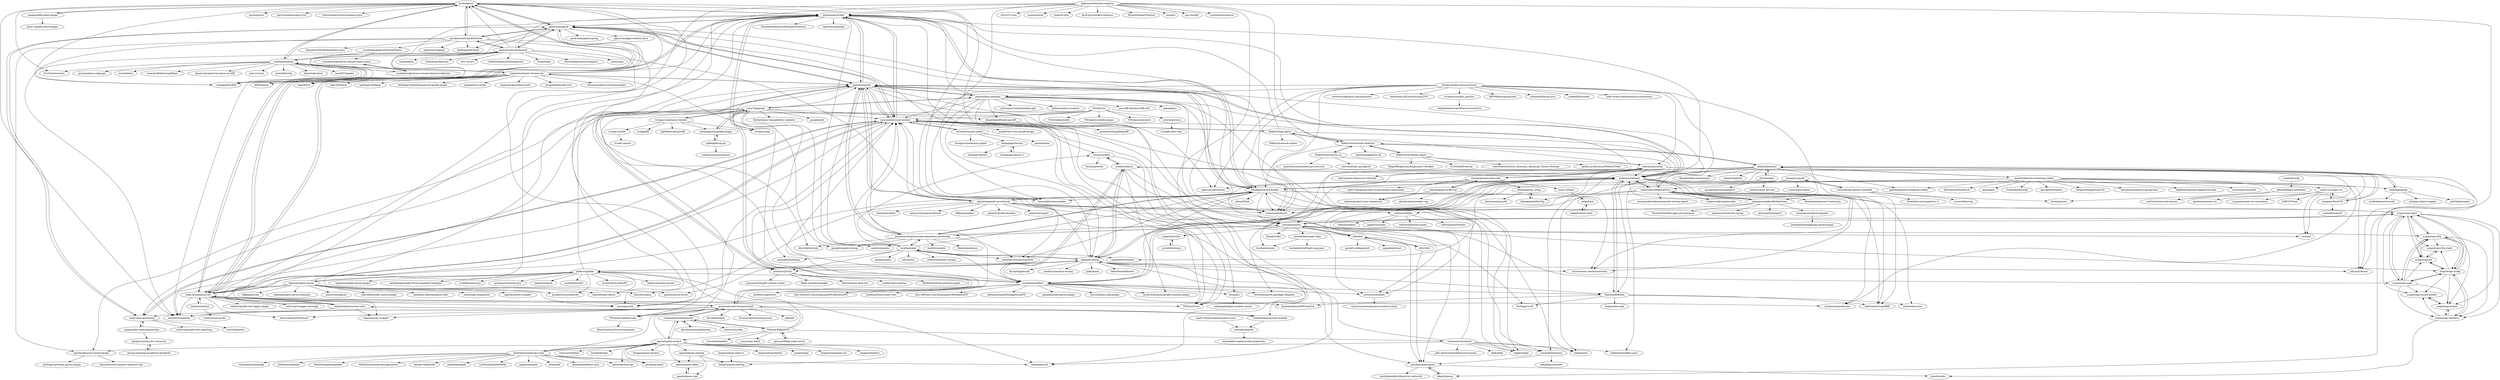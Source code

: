 digraph G {
"hcoles/pitest" -> "szpak/gradle-pitest-plugin"
"hcoles/pitest" -> "TNG/ArchUnit" ["e"=1]
"hcoles/pitest" -> "EvoSuite/evosuite" ["e"=1]
"hcoles/pitest" -> "jqno/equalsverifier"
"hcoles/pitest" -> "assertj/assertj" ["e"=1]
"hcoles/pitest" -> "jqwik-team/jqwik"
"hcoles/pitest" -> "awaitility/awaitility" ["e"=1]
"hcoles/pitest" -> "rohanpadhye/JQF" ["e"=1]
"hcoles/pitest" -> "jacoco/jacoco" ["e"=1]
"hcoles/pitest" -> "immutables/immutables" ["e"=1]
"hcoles/pitest" -> "quicktheories/QuickTheories"
"hcoles/pitest" -> "pact-foundation/pact-jvm" ["e"=1]
"hcoles/pitest" -> "randoop/randoop"
"hcoles/pitest" -> "lukas-krecan/JsonUnit"
"hcoles/pitest" -> "testcontainers/testcontainers-java" ["e"=1]
"monitorjbl/excel-streaming-reader" -> "pjfanning/excel-streaming-reader"
"monitorjbl/excel-streaming-reader" -> "dhatim/fastexcel"
"monitorjbl/excel-streaming-reader" -> "ozlerhakan/poiji"
"monitorjbl/excel-streaming-reader" -> "apache/poi" ["e"=1]
"monitorjbl/excel-streaming-reader" -> "Crab2died/Excel4J" ["e"=1]
"monitorjbl/excel-streaming-reader" -> "super-csv/super-csv"
"monitorjbl/excel-streaming-reader" -> "davidpelfree/sjxlsx"
"monitorjbl/excel-streaming-reader" -> "SargerasWang/ExcelUtil" ["e"=1]
"monitorjbl/excel-streaming-reader" -> "uniVocity/univocity-parsers" ["e"=1]
"monitorjbl/excel-streaming-reader" -> "ulisesbocchio/jasypt-spring-boot" ["e"=1]
"monitorjbl/excel-streaming-reader" -> "amaembo/streamex" ["e"=1]
"monitorjbl/excel-streaming-reader" -> "logfellow/logstash-logback-encoder" ["e"=1]
"monitorjbl/excel-streaming-reader" -> "controlsfx/controlsfx" ["e"=1]
"monitorjbl/excel-streaming-reader" -> "vladmihalcea/flexy-pool" ["e"=1]
"monitorjbl/excel-streaming-reader" -> "JSQLParser/JSqlParser" ["e"=1]
"AdoptOpenJDK/jdk-api-diff" -> "gunnarmorling/jdkapidiff"
"apiguardian-team/apiguardian" -> "ota4j-team/opentest4j"
"apiguardian-team/apiguardian" -> "spring-io/spring-doc-resources"
"Hakky54/mutual-tls-ssl" -> "Hakky54/sslcontext-kickstart"
"Hakky54/mutual-tls-ssl" -> "joutwate/mtls-springboot"
"Hakky54/mutual-tls-ssl" -> "ebarlas/microhttp"
"Hakky54/mutual-tls-ssl" -> "guardrailsio/awesome-java-security"
"avaje/avaje-inject" -> "avaje/avaje-http"
"avaje/avaje-inject" -> "avaje/avaje-jsonb"
"avaje/avaje-inject" -> "avaje/avaje-config"
"avaje/avaje-inject" -> "avaje/avaje-validator"
"avaje/avaje-inject" -> "avaje/avaje-prisms"
"avaje/avaje-inject" -> "avaje/avaje-jex"
"avaje/avaje-inject" -> "jstachio/jstachio"
"avaje/avaje-inject" -> "avaje/avaje-http-client"
"avaje/avaje-inject" -> "avaje/avaje-record-builder"
"jspecify/jspecify" -> "Randgalt/record-builder"
"jspecify/jspecify" -> "typetools/checker-framework"
"jspecify/jspecify" -> "moditect/jfrunit"
"jspecify/jspecify" -> "junit-pioneer/junit-pioneer"
"jspecify/jspecify" -> "jstachio/jstachio"
"jspecify/jspecify" -> "jreleaser/jreleaser"
"jspecify/jspecify" -> "jqno/equalsverifier"
"jspecify/jspecify" -> "openrewrite/rewrite" ["e"=1]
"jspecify/jspecify" -> "instancio/instancio" ["e"=1]
"jspecify/jspecify" -> "palantir/palantir-java-format"
"jspecify/jspecify" -> "moditect/moditect"
"jspecify/jspecify" -> "manifold-systems/manifold" ["e"=1]
"jspecify/jspecify" -> "jqwik-team/jqwik"
"jspecify/jspecify" -> "gunnarmorling/awesome-annotation-processing"
"jspecify/jspecify" -> "marchof/java-almanac"
"marchof/java-almanac" -> "AdoptOpenJDK/jdk-api-diff"
"marchof/java-almanac" -> "jspecify/jspecify"
"marchof/java-almanac" -> "policeman-tools/forbidden-apis" ["e"=1]
"marchof/java-almanac" -> "jbangdev/jbang"
"marchof/java-almanac" -> "siom79/japicmp"
"marchof/java-almanac" -> "jqno/equalsverifier"
"marchof/java-almanac" -> "junit-pioneer/junit-pioneer"
"marchof/java-almanac" -> "togglz/togglz" ["e"=1]
"marchof/java-almanac" -> "TNG/ArchUnit" ["e"=1]
"marchof/java-almanac" -> "jzillmann/jmh-visualizer" ["e"=1]
"marchof/java-almanac" -> "java-diff-utils/java-diff-utils" ["e"=1]
"marchof/java-almanac" -> "jreleaser/jreleaser"
"marchof/java-almanac" -> "openjdk/jmc" ["e"=1]
"marchof/java-almanac" -> "sormuras/modules"
"marchof/java-almanac" -> "immutables/immutables" ["e"=1]
"pholser/junit-quickcheck" -> "quicktheories/QuickTheories"
"pholser/junit-quickcheck" -> "rohanpadhye/JQF" ["e"=1]
"pholser/junit-quickcheck" -> "jqwik-team/jqwik"
"pholser/junit-quickcheck" -> "hcoles/pitest"
"pholser/junit-quickcheck" -> "randoop/randoop"
"pholser/junit-quickcheck" -> "immutables/immutables" ["e"=1]
"pholser/junit-quickcheck" -> "jqno/equalsverifier"
"pholser/junit-quickcheck" -> "aol/cyclops" ["e"=1]
"pholser/junit-quickcheck" -> "typelead/eta" ["e"=1]
"pholser/junit-quickcheck" -> "hrldcpr/pcollections" ["e"=1]
"pholser/junit-quickcheck" -> "vavr-io/vavr" ["e"=1]
"pholser/junit-quickcheck" -> "CodeIntelligenceTesting/jazzer" ["e"=1]
"pholser/junit-quickcheck" -> "Frege/frege" ["e"=1]
"pholser/junit-quickcheck" -> "functionaljava/functionaljava" ["e"=1]
"pholser/junit-quickcheck" -> "awaitility/awaitility" ["e"=1]
"artsok/rerunner-jupiter" -> "qameta/atlas" ["e"=1]
"artsok/rerunner-jupiter" -> "junit-pioneer/junit-pioneer"
"artsok/rerunner-jupiter" -> "bonigarcia/selenium-jupiter" ["e"=1]
"artsok/rerunner-jupiter" -> "sbtqa/page-factory"
"gunnarmorling/awesome-annotation-processing" -> "jstachio/jstachio"
"gunnarmorling/awesome-annotation-processing" -> "google/compile-testing" ["e"=1]
"gunnarmorling/awesome-annotation-processing" -> "Randgalt/record-builder"
"gunnarmorling/awesome-annotation-processing" -> "bsideup/jabel"
"gunnarmorling/awesome-annotation-processing" -> "smallrye/jandex" ["e"=1]
"gunnarmorling/awesome-annotation-processing" -> "avaje/avaje-inject"
"gunnarmorling/awesome-annotation-processing" -> "moditect/deptective"
"gunnarmorling/awesome-annotation-processing" -> "jspecify/jspecify"
"gunnarmorling/awesome-annotation-processing" -> "Pante/elementary"
"gunnarmorling/awesome-annotation-processing" -> "derive4j/derive4j" ["e"=1]
"gunnarmorling/awesome-annotation-processing" -> "junit-pioneer/junit-pioneer"
"gunnarmorling/awesome-annotation-processing" -> "toolisticon/aptk"
"siom79/japicmp" -> "melix/japicmp-gradle-plugin"
"siom79/japicmp" -> "lvc/japi-compliance-checker"
"siom79/japicmp" -> "AdoptOpenJDK/jdk-api-diff"
"siom79/japicmp" -> "revapi/revapi" ["e"=1]
"siom79/japicmp" -> "Kotlin/binary-compatibility-validator" ["e"=1]
"siom79/japicmp" -> "gaul/modernizer-maven-plugin"
"siom79/japicmp" -> "amaembo/huntbugs" ["e"=1]
"siom79/japicmp" -> "marchof/java-almanac"
"siom79/japicmp" -> "jspecify/jspecify"
"siom79/japicmp" -> "smallrye/jandex" ["e"=1]
"siom79/japicmp" -> "junit-pioneer/junit-pioneer"
"siom79/japicmp" -> "moditect/moditect"
"siom79/japicmp" -> "ota4j-team/opentest4j"
"siom79/japicmp" -> "google/jimfs" ["e"=1]
"TNG/JGiven" -> "TNG/config-builder"
"TNG/JGiven" -> "TNG/ArchUnit" ["e"=1]
"TNG/JGiven" -> "TNG/junit-dataprovider"
"TNG/JGiven" -> "junit-pioneer/junit-pioneer"
"TNG/JGiven" -> "TNG/jgiven-intellij-plugin"
"TNG/JGiven" -> "TNG/keycloak-mock"
"TNG/JGiven" -> "lukas-krecan/JsonUnit"
"TNG/JGiven" -> "jsGiven/jsGiven"
"giltene/HeapUseWatcher" -> "forax/jexpress"
"zakgof/actr" -> "zakgof/velvet-video"
"lucav76/Fibry" -> "zakgof/actr"
"sqldelight/sql-psi" -> "melix/japicmp-gradle-plugin"
"sqldelight/sql-psi" -> "mattprecious/protogram" ["e"=1]
"sormuras/modules" -> "sormuras/awesome-java-module-system"
"avaje/avaje-http" -> "avaje/avaje-jsonb"
"avaje/avaje-http" -> "avaje/avaje-jex"
"avaje/avaje-http" -> "avaje/avaje-config"
"avaje/avaje-http" -> "avaje/avaje-prisms"
"avaje/avaje-http" -> "avaje/avaje-inject"
"avaje/avaje-http" -> "avaje/avaje-validator"
"avaje/avaje-http" -> "avaje/avaje-http-client"
"mp911de/microbenchmark-runner" -> "netmikey/logunit"
"spring-io/spring-doc-resources" -> "spring-io/spring-asciidoctor-backends"
"netmikey/logunit" -> "bmuskalla/scoped-system-properties"
"zakgof/velvet-video" -> "zakgof/actr"
"avaje/avaje-config" -> "avaje/avaje-jex"
"avaje/avaje-config" -> "avaje/avaje-prisms"
"avaje/avaje-config" -> "avaje/avaje-http"
"avaje/avaje-config" -> "avaje/avaje-jsonb"
"avaje/avaje-config" -> "avaje/avaje-validator"
"avaje/avaje-config" -> "avaje/avaje-http-client"
"avaje/avaje-config" -> "avaje/avaje-record-builder"
"avaje/avaje-config" -> "avaje/avaje-inject"
"stefanbirkner/system-rules" -> "stefanbirkner/system-lambda"
"stefanbirkner/system-rules" -> "jqno/equalsverifier"
"stefanbirkner/system-rules" -> "lukas-krecan/JsonUnit"
"stefanbirkner/system-rules" -> "junit-pioneer/junit-pioneer"
"stefanbirkner/system-rules" -> "awaitility/awaitility" ["e"=1]
"stefanbirkner/system-rules" -> "takari/maven-wrapper" ["e"=1]
"Hakky54/log-captor" -> "Hakky54/sslcontext-kickstart"
"Hakky54/log-captor" -> "Hakky54/console-captor"
"Hakky54/log-captor" -> "junit-pioneer/junit-pioneer"
"Hakky54/log-captor" -> "instancio/instancio" ["e"=1]
"Hakky54/log-captor" -> "jqno/equalsverifier"
"Hakky54/log-captor" -> "jreleaser/jreleaser"
"bsideup/jabel" -> "gunnarmorling/awesome-annotation-processing"
"bsideup/jabel" -> "moditect/moditect"
"bsideup/jabel" -> "manifold-systems/manifold" ["e"=1]
"bsideup/jabel" -> "amaembo/streamex" ["e"=1]
"bsideup/jabel" -> "jbangdev/jbang"
"bsideup/jabel" -> "apangin/nalim" ["e"=1]
"bsideup/jabel" -> "moditect/jfrunit"
"bsideup/jabel" -> "jOOQ/jOOL" ["e"=1]
"bsideup/jabel" -> "antkorwin/better-strings"
"bsideup/jabel" -> "jqno/equalsverifier"
"bsideup/jabel" -> "junit-pioneer/junit-pioneer"
"bsideup/jabel" -> "sormuras/bach"
"bsideup/jabel" -> "jspecify/jspecify"
"bsideup/jabel" -> "Randgalt/record-builder"
"bsideup/jabel" -> "amaembo/huntbugs" ["e"=1]
"Randgalt/record-builder" -> "jspecify/jspecify"
"Randgalt/record-builder" -> "skinny85/jilt" ["e"=1]
"Randgalt/record-builder" -> "instancio/instancio" ["e"=1]
"Randgalt/record-builder" -> "avaje/avaje-inject"
"Randgalt/record-builder" -> "making/yavi" ["e"=1]
"Randgalt/record-builder" -> "jstachio/jstachio"
"Randgalt/record-builder" -> "jqno/equalsverifier"
"Randgalt/record-builder" -> "jreleaser/jreleaser"
"Randgalt/record-builder" -> "gunnarmorling/awesome-annotation-processing"
"Randgalt/record-builder" -> "manifold-systems/manifold" ["e"=1]
"Randgalt/record-builder" -> "moditect/moditect"
"Randgalt/record-builder" -> "immutables/immutables" ["e"=1]
"Randgalt/record-builder" -> "palantir/palantir-java-format"
"Randgalt/record-builder" -> "mizosoft/methanol"
"Randgalt/record-builder" -> "microstream-one/microstream" ["e"=1]
"greenmail-mail-test/greenmail" -> "voodoodyne/subethasmtp"
"greenmail-mail-test/greenmail" -> "jqno/equalsverifier"
"greenmail-mail-test/greenmail" -> "lukas-krecan/JsonUnit"
"greenmail-mail-test/greenmail" -> "ota4j-team/opentest4j"
"greenmail-mail-test/greenmail" -> "junit-pioneer/junit-pioneer"
"greenmail-mail-test/greenmail" -> "takari/maven-wrapper" ["e"=1]
"greenmail-mail-test/greenmail" -> "TNG/junit-dataprovider"
"greenmail-mail-test/greenmail" -> "awaitility/awaitility" ["e"=1]
"greenmail-mail-test/greenmail" -> "stefanbirkner/system-lambda"
"greenmail-mail-test/greenmail" -> "skyscreamer/JSONassert" ["e"=1]
"greenmail-mail-test/greenmail" -> "Devskiller/jfairy" ["e"=1]
"greenmail-mail-test/greenmail" -> "browserup/browserup-proxy" ["e"=1]
"greenmail-mail-test/greenmail" -> "jdbi/jdbi" ["e"=1]
"jbangdev/jbang" -> "jreleaser/jreleaser"
"jbangdev/jbang" -> "remkop/picocli" ["e"=1]
"jbangdev/jbang" -> "moditect/layrry"
"jbangdev/jbang" -> "apache/maven-mvnd" ["e"=1]
"jbangdev/jbang" -> "moditect/jfrunit"
"jbangdev/jbang" -> "tjake/Jlama" ["e"=1]
"jbangdev/jbang" -> "dekorateio/dekorate" ["e"=1]
"jbangdev/jbang" -> "microstream-one/microstream" ["e"=1]
"jbangdev/jbang" -> "bsideup/jabel"
"jbangdev/jbang" -> "kscripting/kscript" ["e"=1]
"jbangdev/jbang" -> "HanSolo/JDKMon"
"jbangdev/jbang" -> "jobrunr/jobrunr" ["e"=1]
"jbangdev/jbang" -> "junit-pioneer/junit-pioneer"
"jbangdev/jbang" -> "smallrye/smallrye-mutiny" ["e"=1]
"jbangdev/jbang" -> "jbake-org/jbake"
"Hakky54/sslcontext-kickstart" -> "Hakky54/mutual-tls-ssl"
"Hakky54/sslcontext-kickstart" -> "Hakky54/log-captor"
"Hakky54/sslcontext-kickstart" -> "Hakky54/certificate-ripper"
"Hakky54/sslcontext-kickstart" -> "mizosoft/methanol"
"Hakky54/sslcontext-kickstart" -> "Randgalt/record-builder"
"Hakky54/sslcontext-kickstart" -> "dhatim/fastexcel"
"Hakky54/sslcontext-kickstart" -> "tginsberg/gatherers4j" ["e"=1]
"gaul/modernizer-maven-plugin" -> "spotbugs/spotbugs-maven-plugin" ["e"=1]
"gaul/modernizer-maven-plugin" -> "skuzzle/restrict-imports-enforcer-rule"
"super-csv/super-csv" -> "apache/commons-csv" ["e"=1]
"super-csv/super-csv" -> "uniVocity/univocity-parsers" ["e"=1]
"super-csv/super-csv" -> "mygreen/super-csv-annotation"
"super-csv/super-csv" -> "42BV/CSVeed"
"super-csv/super-csv" -> "osiegmar/FastCSV"
"palantir/palantir-java-format" -> "spring-io/spring-javaformat" ["e"=1]
"palantir/palantir-java-format" -> "diffplug/spotless" ["e"=1]
"palantir/palantir-java-format" -> "jspecify/jspecify"
"palantir/palantir-java-format" -> "palantir/gradle-baseline" ["e"=1]
"palantir/palantir-java-format" -> "Randgalt/record-builder"
"palantir/palantir-java-format" -> "jstachio/jstachio"
"palantir/palantir-java-format" -> "palantir/javapoet"
"palantir/palantir-java-format" -> "zalando/problem" ["e"=1]
"palantir/palantir-java-format" -> "Ekryd/sortpom" ["e"=1]
"palantir/palantir-java-format" -> "jstachio/rainbowgum"
"palantir/palantir-java-format" -> "rife2/bld"
"palantir/palantir-java-format" -> "instancio/instancio" ["e"=1]
"palantir/palantir-java-format" -> "junit-pioneer/junit-pioneer"
"palantir/palantir-java-format" -> "avaje/avaje-inject"
"palantir/palantir-java-format" -> "softwaremill/jox"
"forax/java-guide" -> "forax/design-pattern-reloaded"
"forax/java-guide" -> "refactorfirst/RefactorFirst"
"forax/java-guide" -> "c-guntur/java-katas" ["e"=1]
"forax/java-guide" -> "sormuras/modules"
"jxlsteam/jxls" -> "simter/simter-jxls-ext"
"jxlsteam/jxls" -> "dhatim/fastexcel"
"jxlsteam/jxls" -> "springreport/springreport" ["e"=1]
"mizosoft/methanol" -> "mikaelhg/urlbuilder"
"mizosoft/methanol" -> "jstachio/rainbowgum"
"Nilhcem/FakeSMTP" -> "voodoodyne/subethasmtp"
"Nilhcem/FakeSMTP" -> "gessnerfl/fake-smtp-server"
"Nilhcem/FakeSMTP" -> "rnwood/smtp4dev" ["e"=1]
"Nilhcem/FakeSMTP" -> "greenmail-mail-test/greenmail"
"Nilhcem/FakeSMTP" -> "jbake-org/jbake"
"Nilhcem/FakeSMTP" -> "nomemory/mockneat"
"Nilhcem/FakeSMTP" -> "j-easy/easy-batch" ["e"=1]
"Nilhcem/FakeSMTP" -> "apache/james-project"
"moditect/layrry" -> "sormuras/bach"
"moditect/layrry" -> "rladstaetter/LogoRRR" ["e"=1]
"moditect/layrry" -> "jbangdev/jbang"
"moditect/layrry" -> "moditect/moditect"
"moditect/layrry" -> "sormuras/modules"
"moditect/layrry" -> "java9-modularity/gradle-modules-plugin" ["e"=1]
"moditect/layrry" -> "jreleaser/jreleaser"
"moditect/layrry" -> "McFoggy/cssfx" ["e"=1]
"osiegmar/FastCSV" -> "super-csv/super-csv"
"osiegmar/FastCSV" -> "dhatim/fastexcel"
"osiegmar/FastCSV" -> "cache2k/cache2k" ["e"=1]
"xmlunit/xmlunit" -> "xmlunit/user-guide"
"xmlunit/xmlunit" -> "lukas-krecan/JsonUnit"
"avaje/avaje-http-client" -> "avaje/avaje-jex"
"avaje/avaje-jex" -> "avaje/avaje-http-client"
"avaje/avaje-jex" -> "avaje/avaje-config"
"avaje/avaje-jex" -> "avaje/avaje-http"
"melix/japicmp-gradle-plugin" -> "siom79/japicmp"
"melix/japicmp-gradle-plugin" -> "sqldelight/sql-psi"
"apache/james-mime4j" -> "apache/james-jdkim"
"apache/james-mime4j" -> "apache/james-jspf"
"apache/james-mime4j" -> "linagora/james-gatling"
"apache/james-jspf" -> "apache/james-jdkim"
"moditect/jfrunit" -> "moditect/jfr-analytics" ["e"=1]
"moditect/jfrunit" -> "RedHatPerf/type-pollution-agent" ["e"=1]
"moditect/jfrunit" -> "gunnarmorling/jfr-custom-events" ["e"=1]
"moditect/jfrunit" -> "flight-recorder/samples" ["e"=1]
"moditect/jfrunit" -> "jspecify/jspecify"
"moditect/jfrunit" -> "BestSolution-at/jfr-doc" ["e"=1]
"randoop/randoop" -> "EvoSuite/evosuite" ["e"=1]
"randoop/randoop" -> "rjust/defects4j" ["e"=1]
"randoop/randoop" -> "SpoonLabs/astor" ["e"=1]
"randoop/randoop" -> "rohanpadhye/JQF" ["e"=1]
"randoop/randoop" -> "ksen007/janala2" ["e"=1]
"randoop/randoop" -> "INRIA/spoon" ["e"=1]
"randoop/randoop" -> "hcoles/pitest"
"randoop/randoop" -> "wala/WALA" ["e"=1]
"randoop/randoop" -> "gousiosg/java-callgraph" ["e"=1]
"randoop/randoop" -> "isstac/kelinci" ["e"=1]
"randoop/randoop" -> "typetools/checker-framework"
"randoop/randoop" -> "tsantalis/RefactoringMiner" ["e"=1]
"randoop/randoop" -> "SpoonLabs/gumtree-spoon-ast-diff" ["e"=1]
"randoop/randoop" -> "soot-oss/soot" ["e"=1]
"randoop/randoop" -> "pholser/junit-quickcheck"
"typetools/checker-framework" -> "jspecify/jspecify"
"typetools/checker-framework" -> "spotbugs/spotbugs" ["e"=1]
"typetools/checker-framework" -> "kelloggm/checkerframework-gradle-plugin"
"typetools/checker-framework" -> "google/error-prone" ["e"=1]
"typetools/checker-framework" -> "hcoles/pitest"
"typetools/checker-framework" -> "typetools/annotation-tools"
"typetools/checker-framework" -> "javapathfinder/jpf-core" ["e"=1]
"typetools/checker-framework" -> "randoop/randoop"
"typetools/checker-framework" -> "wala/WALA" ["e"=1]
"typetools/checker-framework" -> "tbroyer/gradle-errorprone-plugin" ["e"=1]
"typetools/checker-framework" -> "rohanpadhye/JQF" ["e"=1]
"typetools/checker-framework" -> "jqno/equalsverifier"
"typetools/checker-framework" -> "INRIA/spoon" ["e"=1]
"typetools/checker-framework" -> "uber/NullAway" ["e"=1]
"typetools/checker-framework" -> "google/compile-testing" ["e"=1]
"bbottema/simple-java-mail" -> "jakartaee/mail-api" ["e"=1]
"bbottema/simple-java-mail" -> "jtablesaw/tablesaw" ["e"=1]
"bbottema/simple-java-mail" -> "javaee/javamail" ["e"=1]
"bbottema/simple-java-mail" -> "PebbleTemplates/pebble" ["e"=1]
"bbottema/simple-java-mail" -> "apache/james-project"
"bbottema/simple-java-mail" -> "bbottema/outlook-message-parser"
"bbottema/simple-java-mail" -> "failsafe-lib/failsafe" ["e"=1]
"bbottema/simple-java-mail" -> "jankotek/mapdb" ["e"=1]
"bbottema/simple-java-mail" -> "remkop/picocli" ["e"=1]
"bbottema/simple-java-mail" -> "greenmail-mail-test/greenmail"
"bbottema/simple-java-mail" -> "LinShunKang/MyPerf4J" ["e"=1]
"bbottema/simple-java-mail" -> "npgall/cqengine" ["e"=1]
"bbottema/simple-java-mail" -> "oblac/jodd" ["e"=1]
"bbottema/simple-java-mail" -> "jknack/handlebars.java" ["e"=1]
"bbottema/simple-java-mail" -> "classgraph/classgraph" ["e"=1]
"lukas-krecan/JsonUnit" -> "skyscreamer/JSONassert" ["e"=1]
"lukas-krecan/JsonUnit" -> "jqno/equalsverifier"
"lukas-krecan/JsonUnit" -> "junit-pioneer/junit-pioneer"
"lukas-krecan/JsonUnit" -> "assertj/assertj" ["e"=1]
"lukas-krecan/JsonUnit" -> "awaitility/awaitility" ["e"=1]
"lukas-krecan/JsonUnit" -> "TNG/ArchUnit" ["e"=1]
"lukas-krecan/JsonUnit" -> "xmlunit/xmlunit"
"lukas-krecan/JsonUnit" -> "viclovsky/swagger-coverage" ["e"=1]
"lukas-krecan/JsonUnit" -> "hcoles/pitest"
"lukas-krecan/JsonUnit" -> "xmolecules/jmolecules" ["e"=1]
"lukas-krecan/JsonUnit" -> "stefanbirkner/system-rules"
"lukas-krecan/JsonUnit" -> "jqwik-team/jqwik"
"lukas-krecan/JsonUnit" -> "radarsh/gradle-test-logger-plugin" ["e"=1]
"lukas-krecan/JsonUnit" -> "jreleaser/jreleaser"
"lukas-krecan/JsonUnit" -> "greenmail-mail-test/greenmail"
"jqno/equalsverifier" -> "lukas-krecan/JsonUnit"
"jqno/equalsverifier" -> "junit-pioneer/junit-pioneer"
"jqno/equalsverifier" -> "hcoles/pitest"
"jqno/equalsverifier" -> "Randgalt/record-builder"
"jqno/equalsverifier" -> "jspecify/jspecify"
"jqno/equalsverifier" -> "jqwik-team/jqwik"
"jqno/equalsverifier" -> "awaitility/awaitility" ["e"=1]
"jqno/equalsverifier" -> "instancio/instancio" ["e"=1]
"jqno/equalsverifier" -> "jreleaser/jreleaser"
"jqno/equalsverifier" -> "MutabilityDetector/MutabilityDetector" ["e"=1]
"jqno/equalsverifier" -> "OpenPojo/openpojo"
"jqno/equalsverifier" -> "TNG/ArchUnit" ["e"=1]
"jqno/equalsverifier" -> "assertj/assertj" ["e"=1]
"jqno/equalsverifier" -> "greenmail-mail-test/greenmail"
"jqno/equalsverifier" -> "togglz/togglz" ["e"=1]
"jreleaser/jreleaser" -> "jbangdev/jbang"
"jreleaser/jreleaser" -> "mthmulders/mcs"
"jreleaser/jreleaser" -> "moditect/moditect"
"jreleaser/jreleaser" -> "HanSolo/JDKMon"
"jreleaser/jreleaser" -> "refactorfirst/RefactorFirst"
"jreleaser/jreleaser" -> "jobrunr/jobrunr" ["e"=1]
"jreleaser/jreleaser" -> "rladstaetter/LogoRRR" ["e"=1]
"jreleaser/jreleaser" -> "rife2/bld"
"jreleaser/jreleaser" -> "wiverson/maven-jpackage-template" ["e"=1]
"jreleaser/jreleaser" -> "moditect/layrry"
"jreleaser/jreleaser" -> "jspecify/jspecify"
"jreleaser/jreleaser" -> "xmolecules/jmolecules" ["e"=1]
"jreleaser/jreleaser" -> "openrewrite/rewrite" ["e"=1]
"jreleaser/jreleaser" -> "microstream-one/microstream" ["e"=1]
"jreleaser/jreleaser" -> "Randgalt/record-builder"
"apache/james-project" -> "linagora/james-project" ["e"=1]
"apache/james-project" -> "voodoodyne/subethasmtp"
"apache/james-project" -> "linagora/tmail-flutter" ["e"=1]
"apache/james-project" -> "apache/james-mime4j"
"apache/james-project" -> "bbottema/simple-java-mail"
"apache/james-project" -> "jmapio/jmap" ["e"=1]
"apache/james-project" -> "linagora/openpaas-esn" ["e"=1]
"apache/james-project" -> "jakartaee/mail-api" ["e"=1]
"apache/james-project" -> "linagora/james-gatling"
"apache/james-project" -> "apache/james-jdkim"
"apache/james-project" -> "linagora/linshare" ["e"=1]
"apache/james-project" -> "javaee/javamail" ["e"=1]
"apache/james-project" -> "greenmail-mail-test/greenmail"
"apache/james-project" -> "zone-eu/wildduck" ["e"=1]
"apache/james-project" -> "haraka/Haraka" ["e"=1]
"refactorfirst/RefactorFirst" -> "jreleaser/jreleaser"
"refactorfirst/RefactorFirst" -> "microstream-one/microstream" ["e"=1]
"refactorfirst/RefactorFirst" -> "johanjanssen/JavaHiddenGems"
"refactorfirst/RefactorFirst" -> "jspecify/jspecify"
"refactorfirst/RefactorFirst" -> "maciejwalkowiak/spring-boot-startup-report" ["e"=1]
"refactorfirst/RefactorFirst" -> "softwaremill/jox"
"refactorfirst/RefactorFirst" -> "eclipse-ee4j/cargotracker" ["e"=1]
"refactorfirst/RefactorFirst" -> "khmarbaise/maven-it-extension" ["e"=1]
"refactorfirst/RefactorFirst" -> "instancio/instancio" ["e"=1]
"refactorfirst/RefactorFirst" -> "rladstaetter/LogoRRR" ["e"=1]
"refactorfirst/RefactorFirst" -> "xmolecules/jmolecules" ["e"=1]
"HanSolo/JDKMon" -> "rladstaetter/LogoRRR" ["e"=1]
"HanSolo/JDKMon" -> "dustinkredmond/FXTrayIcon" ["e"=1]
"HanSolo/JDKMon" -> "McFoggy/cssfx" ["e"=1]
"HanSolo/JDKMon" -> "foojayio/discoapi" ["e"=1]
"HanSolo/JDKMon" -> "mthmulders/mcs"
"HanSolo/JDKMon" -> "jreleaser/jreleaser"
"binkley/modern-java-practices" -> "refactorfirst/RefactorFirst"
"binkley/modern-java-practices" -> "Randgalt/record-builder"
"binkley/modern-java-practices" -> "instancio/instancio" ["e"=1]
"binkley/modern-java-practices" -> "stringconcat/ddd_practice"
"binkley/modern-java-practices" -> "BNYMellon/spring-kata" ["e"=1]
"binkley/modern-java-practices" -> "manifold-systems/manifold" ["e"=1]
"binkley/modern-java-practices" -> "mthiim/dilithium-java"
"binkley/modern-java-practices" -> "openrewrite/rewrite" ["e"=1]
"binkley/modern-java-practices" -> "johanjanssen/JavaHiddenGems"
"binkley/modern-java-practices" -> "coekie/flowtracker"
"binkley/modern-java-practices" -> "code-review-checklists/java-concurrency" ["e"=1]
"binkley/modern-java-practices" -> "cowtowncoder/java-uuid-generator" ["e"=1]
"binkley/modern-java-practices" -> "marchof/java-almanac"
"binkley/modern-java-practices" -> "oskardudycz/EventSourcing.JVM" ["e"=1]
"binkley/modern-java-practices" -> "ebarlas/microhttp"
"Hakky54/certificate-ripper" -> "Hakky54/sslcontext-kickstart"
"Hakky54/certificate-ripper" -> "tomwechsler/Active_Directory_Advanced_Threat_Hunting" ["e"=1]
"Hakky54/certificate-ripper" -> "spyboy-productions/WebSecProbe" ["e"=1]
"Hakky54/certificate-ripper" -> "KingOfBugbounty/Bugbounty-Checklist"
"Hakky54/certificate-ripper" -> "FLOCK4H/Freeway" ["e"=1]
"voodoodyne/subethasmtp" -> "davidmoten/subethasmtp"
"voodoodyne/subethasmtp" -> "greenmail-mail-test/greenmail"
"voodoodyne/subethasmtp" -> "Nilhcem/FakeSMTP"
"voodoodyne/subethasmtp" -> "apache/james-project"
"voodoodyne/subethasmtp" -> "hontvari/mireka"
"stringconcat/ddd_practice" -> "sergeibukharov/architecture-evolution"
"linagora/jmap-client-ts" -> "linagora/james-gatling"
"johanjanssen/JavaUpgrades" -> "jonathanlermitage/oga-maven-plugin"
"spring-io/spring-asciidoctor-backends" -> "spring-io/spring-doc-resources"
"forax/design-pattern-reloaded" -> "forax/java-guide"
"forax/design-pattern-reloaded" -> "forax/jexpress"
"forax/design-pattern-reloaded" -> "cyriux/Patternity"
"forax/design-pattern-reloaded" -> "forax/kata-restrospective-11"
"quicktheories/QuickTheories" -> "jqwik-team/jqwik"
"quicktheories/QuickTheories" -> "pholser/junit-quickcheck"
"quicktheories/QuickTheories" -> "derive4j/derive4j" ["e"=1]
"quicktheories/QuickTheories" -> "HypothesisWorks/hypothesis-java"
"quicktheories/QuickTheories" -> "ncredinburgh/JavaForSmallTeams"
"quicktheories/QuickTheories" -> "hcoles/pitest"
"quicktheories/QuickTheories" -> "TNG/junit-dataprovider"
"quicktheories/QuickTheories" -> "JetBrains/jetCheck"
"quicktheories/QuickTheories" -> "rohanpadhye/JQF" ["e"=1]
"quicktheories/QuickTheories" -> "gaul/modernizer-maven-plugin"
"quicktheories/QuickTheories" -> "poetix/protonpack" ["e"=1]
"kaikramer/keystore-explorer" -> "chris2511/xca" ["e"=1]
"kaikramer/keystore-explorer" -> "scop/portecle"
"kaikramer/keystore-explorer" -> "bcgit/bc-java" ["e"=1]
"kaikramer/keystore-explorer" -> "jqno/equalsverifier"
"kaikramer/keystore-explorer" -> "Hakky54/sslcontext-kickstart"
"kaikramer/keystore-explorer" -> "kirill-grouchnikov/radiance" ["e"=1]
"kaikramer/keystore-explorer" -> "jobrunr/jobrunr" ["e"=1]
"kaikramer/keystore-explorer" -> "remkop/picocli" ["e"=1]
"kaikramer/keystore-explorer" -> "JFormDesigner/FlatLaf" ["e"=1]
"kaikramer/keystore-explorer" -> "lukas-krecan/JsonUnit"
"kaikramer/keystore-explorer" -> "jbangdev/jbang"
"kaikramer/keystore-explorer" -> "assertj/assertj" ["e"=1]
"kaikramer/keystore-explorer" -> "esig/dss" ["e"=1]
"kaikramer/keystore-explorer" -> "qos-ch/slf4j" ["e"=1]
"kaikramer/keystore-explorer" -> "wiremock/wiremock" ["e"=1]
"johanjanssen/JavaHiddenGems" -> "instancio/instancio" ["e"=1]
"johanjanssen/JavaHiddenGems" -> "refactorfirst/RefactorFirst"
"johanjanssen/JavaHiddenGems" -> "quick-perf/quickperf" ["e"=1]
"johanjanssen/JavaHiddenGems" -> "jreleaser/jreleaser"
"johanjanssen/JavaHiddenGems" -> "johanjanssen/JavaUpgrades"
"johanjanssen/JavaHiddenGems" -> "ThomasVitale/llm-apps-java-spring-ai" ["e"=1]
"johanjanssen/JavaHiddenGems" -> "openrewrite/rewrite-spring" ["e"=1]
"ota4j-team/opentest4j" -> "apiguardian-team/apiguardian"
"ota4j-team/opentest4j" -> "ota4j-team/open-test-reporting"
"ota4j-team/opentest4j" -> "junit-pioneer/junit-pioneer"
"ota4j-team/opentest4j" -> "zyxist/chainsaw" ["e"=1]
"ota4j-team/opentest4j" -> "jqwik-team/jqwik"
"ebarlas/project-loom-c5m" -> "ebarlas/game-of-life-csp"
"ebarlas/project-loom-c5m" -> "ebarlas/project-loom-comparison"
"ebarlas/project-loom-c5m" -> "ebarlas/microhttp"
"ebarlas/project-loom-c5m" -> "mp911de/spring-boot-virtual-threads-experiment"
"ebarlas/project-loom-c5m" -> "lucav76/Fibry"
"ebarlas/project-loom-c5m" -> "bbeaupain/nio_uring"
"ebarlas/microhttp" -> "ebarlas/project-loom-c5m"
"ebarlas/microhttp" -> "ebarlas/java-httpserver-vthreads"
"ebarlas/microhttp" -> "bbeaupain/hella-http"
"ebarlas/microhttp" -> "junit-pioneer/junit-pioneer"
"ebarlas/microhttp" -> "bowbahdoe/json"
"ebarlas/microhttp" -> "hkupty/penna"
"ebarlas/microhttp" -> "casid/jte" ["e"=1]
"ebarlas/microhttp" -> "jreleaser/jreleaser"
"bowbahdoe/magic-bean" -> "bowbahdoe/json"
"bowbahdoe/magic-bean" -> "bowbahdoe/leftright-map-java"
"bbeaupain/nio_uring" -> "bbeaupain/hella-http"
"bbeaupain/nio_uring" -> "ikorennoy/jasyncfio"
"avaje/avaje-jsonb" -> "avaje/avaje-http"
"avaje/avaje-jsonb" -> "avaje/avaje-prisms"
"avaje/avaje-jsonb" -> "avaje/avaje-jex"
"avaje/avaje-jsonb" -> "avaje/avaje-record-builder"
"avaje/avaje-jsonb" -> "avaje/avaje-config"
"avaje/avaje-jsonb" -> "avaje/avaje-validator"
"avaje/avaje-jsonb" -> "avaje/avaje-inject"
"lvc/japi-compliance-checker" -> "lvc/japi-tracker"
"lvc/japi-compliance-checker" -> "siom79/japicmp"
"lvc/japi-compliance-checker" -> "revapi/revapi" ["e"=1]
"lvc/japi-compliance-checker" -> "lvc/pkgdiff"
"lvc/japi-compliance-checker" -> "lightbend-labs/jardiff"
"lvc/japi-compliance-checker" -> "melix/japicmp-gradle-plugin"
"ncredinburgh/JavaForSmallTeams" -> "ncredinburgh/maven-release-yearly-policy"
"ncredinburgh/JavaForSmallTeams" -> "ncredinburgh/secure-tomcat-datasourcefactory"
"takari/polyglot-maven" -> "takari/polyglot-maven-examples"
"takari/polyglot-maven" -> "takari/maven-wrapper" ["e"=1]
"takari/polyglot-maven" -> "puniverse/capsule" ["e"=1]
"takari/polyglot-maven" -> "fabric8io/docker-maven-plugin" ["e"=1]
"takari/polyglot-maven" -> "database-rider/database-rider" ["e"=1]
"takari/polyglot-maven" -> "aol/cyclops-integration" ["e"=1]
"takari/polyglot-maven" -> "apache/maven-mvnd" ["e"=1]
"takari/polyglot-maven" -> "jbake-org/jbake"
"takari/polyglot-maven" -> "jspecify/jspecify"
"takari/polyglot-maven" -> "asciidoctor/asciidoctorj" ["e"=1]
"takari/polyglot-maven" -> "Ekryd/sortpom" ["e"=1]
"takari/polyglot-maven" -> "apache/maven-wrapper" ["e"=1]
"takari/polyglot-maven" -> "konsoletyper/teavm" ["e"=1]
"takari/polyglot-maven" -> "diffplug/durian" ["e"=1]
"takari/polyglot-maven" -> "lukas-krecan/JsonUnit"
"szpak/gradle-pitest-plugin" -> "koral--/gradle-pitest-plugin"
"szpak/gradle-pitest-plugin" -> "hcoles/pitest"
"jqwik-team/jqwik" -> "quicktheories/QuickTheories"
"jqwik-team/jqwik" -> "junit-pioneer/junit-pioneer"
"jqwik-team/jqwik" -> "jqwik-team/jqwik-spring"
"jqwik-team/jqwik" -> "ota4j-team/opentest4j"
"jqwik-team/jqwik" -> "jqno/equalsverifier"
"jqwik-team/jqwik" -> "hcoles/pitest"
"jqwik-team/jqwik" -> "pholser/junit-quickcheck"
"jqwik-team/jqwik" -> "jspecify/jspecify"
"jqwik-team/jqwik" -> "TNG/ArchUnit" ["e"=1]
"jqwik-team/jqwik" -> "rohanpadhye/JQF" ["e"=1]
"jqwik-team/jqwik" -> "Randgalt/record-builder"
"jqwik-team/jqwik" -> "approvals/ApprovalTests.Java" ["e"=1]
"jqwik-team/jqwik" -> "instancio/instancio" ["e"=1]
"jqwik-team/jqwik" -> "JetBrains/jetCheck"
"jqwik-team/jqwik" -> "lukas-krecan/JsonUnit"
"ebarlas/game-of-life-csp" -> "ebarlas/project-loom-comparison"
"ebarlas/game-of-life-csp" -> "ebarlas/project-loom-c5m"
"ebarlas/game-of-life-csp" -> "ebarlas/minesweeper-csp"
"bbeaupain/hella-http" -> "bbeaupain/nio_uring"
"jstachio/jstachio" -> "jstachio/rainbowgum"
"jstachio/jstachio" -> "avaje/avaje-inject"
"jstachio/jstachio" -> "casid/jte" ["e"=1]
"jstachio/jstachio" -> "avaje/avaje-config"
"jstachio/jstachio" -> "avaje/avaje-http"
"jstachio/jstachio" -> "gunnarmorling/awesome-annotation-processing"
"jstachio/jstachio" -> "rife2/bld"
"jstachio/jstachio" -> "fizzed/rocker" ["e"=1]
"jstachio/jstachio" -> "bowbahdoe/magic-bean"
"jstachio/jstachio" -> "avaje/avaje-jsonb"
"jstachio/jstachio" -> "sviperll/result4j"
"rife2/rife2" -> "rife2/bld"
"rife2/rife2" -> "jstachio/rainbowgum"
"stefanbirkner/system-lambda" -> "stefanbirkner/system-rules"
"stefanbirkner/system-lambda" -> "netmikey/logunit"
"dhatim/fastexcel" -> "monitorjbl/excel-streaming-reader"
"dhatim/fastexcel" -> "Randgalt/record-builder"
"dhatim/fastexcel" -> "Hakky54/sslcontext-kickstart"
"dhatim/fastexcel" -> "ozlerhakan/poiji"
"dhatim/fastexcel" -> "pjfanning/excel-streaming-reader"
"dhatim/fastexcel" -> "osiegmar/FastCSV"
"dhatim/fastexcel" -> "jxlsteam/jxls"
"dhatim/fastexcel" -> "making/yavi" ["e"=1]
"dhatim/fastexcel" -> "casid/jte" ["e"=1]
"dhatim/fastexcel" -> "Blazebit/blaze-persistence" ["e"=1]
"dhatim/fastexcel" -> "jreleaser/jreleaser"
"dhatim/fastexcel" -> "jobrunr/jobrunr" ["e"=1]
"dhatim/fastexcel" -> "zalando/logbook" ["e"=1]
"dhatim/fastexcel" -> "HanSolo/JDKMon"
"dhatim/fastexcel" -> "jstachio/jstachio"
"lvc/japi-tracker" -> "lvc/abi-reports" ["e"=1]
"jsGiven/jsGiven" -> "trungfluo/flow-tips"
"avaje/avaje-prisms" -> "avaje/avaje-record-builder"
"avaje/avaje-prisms" -> "avaje/avaje-validator"
"xyzsd/dichotomy" -> "sviperll/result4j"
"apache/james-jdkim" -> "apache/james-jspf"
"rife2/bld" -> "rife2/rife2"
"rife2/bld" -> "openjdk/jextract" ["e"=1]
"rife2/bld" -> "jstachio/jstachio"
"rife2/bld" -> "gestalt-config/gestalt"
"rife2/bld" -> "jstachio/rainbowgum"
"jstachio/rainbowgum" -> "jstachio/ezkv"
"jstachio/rainbowgum" -> "hkupty/penna"
"jstachio/rainbowgum" -> "bowbahdoe/jdk-httpserver-realworld"
"hkupty/penna" -> "jstachio/rainbowgum"
"avaje/avaje-validator" -> "avaje/avaje-prisms"
"avaje/avaje-validator" -> "avaje/avaje-record-builder"
"avaje/avaje-validator" -> "jstachio/ezkv"
"avaje/avaje-validator" -> "avaje/avaje-config"
"avaje/avaje-record-builder" -> "avaje/avaje-prisms"
"ozlerhakan/poiji" -> "millij/poi-object-mapper"
"ozlerhakan/poiji" -> "ozlerhakan/rapid" ["e"=1]
"ozlerhakan/poiji" -> "dhatim/fastexcel"
"ozlerhakan/poiji" -> "creditdatamw/zerocell"
"junit-pioneer/junit-pioneer" -> "ota4j-team/opentest4j"
"junit-pioneer/junit-pioneer" -> "jqwik-team/jqwik"
"junit-pioneer/junit-pioneer" -> "jspecify/jspecify"
"junit-pioneer/junit-pioneer" -> "lukas-krecan/JsonUnit"
"junit-pioneer/junit-pioneer" -> "jqno/equalsverifier"
"junit-pioneer/junit-pioneer" -> "sormuras/bach"
"junit-pioneer/junit-pioneer" -> "moditect/jfrunit"
"junit-pioneer/junit-pioneer" -> "artsok/rerunner-jupiter"
"junit-pioneer/junit-pioneer" -> "togglz/togglz" ["e"=1]
"junit-pioneer/junit-pioneer" -> "stefanbirkner/system-lambda"
"junit-pioneer/junit-pioneer" -> "Hakky54/log-captor"
"junit-pioneer/junit-pioneer" -> "assertj/assertj" ["e"=1]
"junit-pioneer/junit-pioneer" -> "awaitility/awaitility" ["e"=1]
"junit-pioneer/junit-pioneer" -> "instancio/instancio" ["e"=1]
"junit-pioneer/junit-pioneer" -> "gradle/test-retry-gradle-plugin" ["e"=1]
"softwaremill/jox" -> "softwaremill/OtterJet"
"softwaremill/jox" -> "softwaremill/ox" ["e"=1]
"softwaremill/jox" -> "japplis/Virtually"
"softwaremill/jox" -> "softwaremill/sttp-model"
"sbtqa/page-factory" -> "sbtqa/api-factory"
"sbtqa/page-factory" -> "sbtqa/page-factory-2"
"forax/pro" -> "jodastephen/jpms-module-names"
"sviperll/result4j" -> "xyzsd/dichotomy"
"jbake-org/jbake" -> "jbangdev/jbang"
"jbake-org/jbake" -> "asciidoctor/asciidoctorj" ["e"=1]
"jbake-org/jbake" -> "ratpack/ratpack" ["e"=1]
"jbake-org/jbake" -> "orchidhq/Orchid" ["e"=1]
"jbake-org/jbake" -> "remkop/picocli" ["e"=1]
"jbake-org/jbake" -> "asciidocfx/AsciidocFX" ["e"=1]
"jbake-org/jbake" -> "kdabir/awesome-groovy" ["e"=1]
"jbake-org/jbake" -> "takari/polyglot-maven"
"jbake-org/jbake" -> "konsoletyper/teavm" ["e"=1]
"jbake-org/jbake" -> "ingenieux/jbake-maven-plugin"
"jbake-org/jbake" -> "manikmagar/jbake-future-imperfect-template"
"jbake-org/jbake" -> "vsch/flexmark-java" ["e"=1]
"jbake-org/jbake" -> "spullara/mustache.java" ["e"=1]
"jbake-org/jbake" -> "moditect/moditect"
"jbake-org/jbake" -> "jspecify/jspecify"
"codahale/usl4j" -> "giltene/HeapUseWatcher"
"nomemory/mockneat" -> "mizosoft/methanol"
"nomemory/mockneat" -> "togglz/togglz" ["e"=1]
"nomemory/mockneat" -> "gaul/modernizer-maven-plugin"
"nomemory/mockneat" -> "vladmihalcea/flexy-pool" ["e"=1]
"nomemory/mockneat" -> "Randgalt/record-builder"
"nomemory/mockneat" -> "cfg4j/cfg4j" ["e"=1]
"nomemory/mockneat" -> "jdbc-observations/datasource-proxy" ["e"=1]
"nomemory/mockneat" -> "making/yavi" ["e"=1]
"nomemory/mockneat" -> "jbangdev/jbang"
"ncredinburgh/secure-tomcat-datasourcefactory" -> "ncredinburgh/maven-release-yearly-policy"
"moditect/moditect" -> "wiverson/maven-jpackage-template" ["e"=1]
"moditect/moditect" -> "dlemmermann/JPackageScriptFX" ["e"=1]
"moditect/moditect" -> "sormuras/modules"
"moditect/moditect" -> "jreleaser/jreleaser"
"moditect/moditect" -> "openjfx/javafx-maven-plugin" ["e"=1]
"moditect/moditect" -> "beryx/badass-jlink-plugin" ["e"=1]
"moditect/moditect" -> "moditect/layrry"
"moditect/moditect" -> "dlsc-software-consulting-gmbh/PreferencesFX" ["e"=1]
"moditect/moditect" -> "java9-modularity/gradle-modules-plugin" ["e"=1]
"moditect/moditect" -> "JonathanGiles/scenic-view" ["e"=1]
"moditect/moditect" -> "moditect/deptective"
"moditect/moditect" -> "dustinkredmond/FXTrayIcon" ["e"=1]
"moditect/moditect" -> "dlsc-software-consulting-gmbh/WorkbenchFX" ["e"=1]
"moditect/moditect" -> "forax/pro"
"moditect/moditect" -> "HanSolo/JDKMon"
"davidmoten/subethasmtp" -> "voodoodyne/subethasmtp"
"TNG/junit-dataprovider" -> "NitorCreations/CoreComponents"
"ncredinburgh/maven-release-yearly-policy" -> "ncredinburgh/secure-tomcat-datasourcefactory"
"sormuras/bach" -> "moditect/layrry"
"sormuras/bach" -> "forax/pro"
"sormuras/bach" -> "forax/argvester"
"sbtqa/page-factory-2" -> "sbtqa/page-factory"
"gessnerfl/fake-smtp-server" -> "Nilhcem/FakeSMTP"
"hcoles/pitest" ["l"="-2.333,9.337"]
"szpak/gradle-pitest-plugin" ["l"="-2.386,9.294"]
"TNG/ArchUnit" ["l"="-2.365,12.012"]
"EvoSuite/evosuite" ["l"="36.029,0.521"]
"jqno/equalsverifier" ["l"="-2.294,9.392"]
"assertj/assertj" ["l"="-2.41,12.052"]
"jqwik-team/jqwik" ["l"="-2.294,9.362"]
"awaitility/awaitility" ["l"="-2.437,12.05"]
"rohanpadhye/JQF" ["l"="-41.489,-36.119"]
"jacoco/jacoco" ["l"="-2.423,11.988"]
"immutables/immutables" ["l"="-2.423,12.081"]
"quicktheories/QuickTheories" ["l"="-2.301,9.298"]
"pact-foundation/pact-jvm" ["l"="5.078,-37.918"]
"randoop/randoop" ["l"="-2.376,9.327"]
"lukas-krecan/JsonUnit" ["l"="-2.27,9.348"]
"testcontainers/testcontainers-java" ["l"="-2.487,12.013"]
"monitorjbl/excel-streaming-reader" ["l"="-2.234,9.686"]
"pjfanning/excel-streaming-reader" ["l"="-2.231,9.649"]
"dhatim/fastexcel" ["l"="-2.261,9.608"]
"ozlerhakan/poiji" ["l"="-2.272,9.691"]
"apache/poi" ["l"="-2.928,12.301"]
"Crab2died/Excel4J" ["l"="-0.698,10.704"]
"super-csv/super-csv" ["l"="-2.184,9.72"]
"davidpelfree/sjxlsx" ["l"="-2.231,9.728"]
"SargerasWang/ExcelUtil" ["l"="-0.661,10.705"]
"uniVocity/univocity-parsers" ["l"="-2.412,12.161"]
"ulisesbocchio/jasypt-spring-boot" ["l"="-3.051,11.878"]
"amaembo/streamex" ["l"="-2.385,12.121"]
"logfellow/logstash-logback-encoder" ["l"="-2.666,12.086"]
"controlsfx/controlsfx" ["l"="0.197,10.094"]
"vladmihalcea/flexy-pool" ["l"="-2.381,12.045"]
"JSQLParser/JSqlParser" ["l"="-2.973,11.917"]
"AdoptOpenJDK/jdk-api-diff" ["l"="-2.124,9.438"]
"gunnarmorling/jdkapidiff" ["l"="-2.087,9.447"]
"apiguardian-team/apiguardian" ["l"="-2.149,9.365"]
"ota4j-team/opentest4j" ["l"="-2.219,9.361"]
"spring-io/spring-doc-resources" ["l"="-2.092,9.399"]
"Hakky54/mutual-tls-ssl" ["l"="-2.416,9.579"]
"Hakky54/sslcontext-kickstart" ["l"="-2.357,9.506"]
"joutwate/mtls-springboot" ["l"="-2.438,9.61"]
"ebarlas/microhttp" ["l"="-2.406,9.544"]
"guardrailsio/awesome-java-security" ["l"="-2.448,9.643"]
"avaje/avaje-inject" ["l"="-2.338,9.544"]
"avaje/avaje-http" ["l"="-2.34,9.566"]
"avaje/avaje-jsonb" ["l"="-2.356,9.554"]
"avaje/avaje-config" ["l"="-2.353,9.566"]
"avaje/avaje-validator" ["l"="-2.372,9.57"]
"avaje/avaje-prisms" ["l"="-2.362,9.577"]
"avaje/avaje-jex" ["l"="-2.35,9.582"]
"jstachio/jstachio" ["l"="-2.325,9.523"]
"avaje/avaje-http-client" ["l"="-2.338,9.583"]
"avaje/avaje-record-builder" ["l"="-2.367,9.561"]
"jspecify/jspecify" ["l"="-2.27,9.438"]
"Randgalt/record-builder" ["l"="-2.294,9.471"]
"typetools/checker-framework" ["l"="-2.365,9.372"]
"moditect/jfrunit" ["l"="-2.248,9.424"]
"junit-pioneer/junit-pioneer" ["l"="-2.255,9.399"]
"jreleaser/jreleaser" ["l"="-2.248,9.492"]
"openrewrite/rewrite" ["l"="-2.247,11.927"]
"instancio/instancio" ["l"="-2.245,11.977"]
"palantir/palantir-java-format" ["l"="-2.313,9.495"]
"moditect/moditect" ["l"="-2.21,9.475"]
"manifold-systems/manifold" ["l"="-2.374,12.15"]
"gunnarmorling/awesome-annotation-processing" ["l"="-2.282,9.491"]
"marchof/java-almanac" ["l"="-2.202,9.445"]
"policeman-tools/forbidden-apis" ["l"="-1.93,11.959"]
"jbangdev/jbang" ["l"="-2.23,9.443"]
"siom79/japicmp" ["l"="-2.156,9.406"]
"togglz/togglz" ["l"="-2.32,11.982"]
"jzillmann/jmh-visualizer" ["l"="-5.697,10.398"]
"java-diff-utils/java-diff-utils" ["l"="-2.545,12.046"]
"openjdk/jmc" ["l"="-5.696,10.36"]
"sormuras/modules" ["l"="-2.155,9.509"]
"pholser/junit-quickcheck" ["l"="-2.338,9.309"]
"aol/cyclops" ["l"="-2.395,12.192"]
"typelead/eta" ["l"="-20.9,-20.208"]
"hrldcpr/pcollections" ["l"="-2.311,12.262"]
"vavr-io/vavr" ["l"="-2.497,12.095"]
"CodeIntelligenceTesting/jazzer" ["l"="-41.601,-36.127"]
"Frege/frege" ["l"="-20.995,-20.211"]
"functionaljava/functionaljava" ["l"="-2.298,12.239"]
"artsok/rerunner-jupiter" ["l"="-2.223,9.337"]
"qameta/atlas" ["l"="-1.833,-0.315"]
"bonigarcia/selenium-jupiter" ["l"="-1.777,-0.469"]
"sbtqa/page-factory" ["l"="-2.19,9.252"]
"google/compile-testing" ["l"="57.002,-13.776"]
"bsideup/jabel" ["l"="-2.253,9.46"]
"smallrye/jandex" ["l"="-0.135,9.115"]
"moditect/deptective" ["l"="-2.223,9.503"]
"Pante/elementary" ["l"="-2.328,9.478"]
"derive4j/derive4j" ["l"="-2.284,12.264"]
"toolisticon/aptk" ["l"="-2.274,9.524"]
"melix/japicmp-gradle-plugin" ["l"="-2.105,9.379"]
"lvc/japi-compliance-checker" ["l"="-2.068,9.385"]
"revapi/revapi" ["l"="-4.101,-41.538"]
"Kotlin/binary-compatibility-validator" ["l"="54.722,-14.076"]
"gaul/modernizer-maven-plugin" ["l"="-2.199,9.33"]
"amaembo/huntbugs" ["l"="-1.984,11.902"]
"google/jimfs" ["l"="-2.451,12.07"]
"TNG/JGiven" ["l"="-2.196,9.285"]
"TNG/config-builder" ["l"="-2.165,9.271"]
"TNG/junit-dataprovider" ["l"="-2.241,9.261"]
"TNG/jgiven-intellij-plugin" ["l"="-2.177,9.263"]
"TNG/keycloak-mock" ["l"="-2.148,9.243"]
"jsGiven/jsGiven" ["l"="-2.169,9.242"]
"giltene/HeapUseWatcher" ["l"="-1.985,9.646"]
"forax/jexpress" ["l"="-2.02,9.625"]
"zakgof/actr" ["l"="-2.627,9.635"]
"zakgof/velvet-video" ["l"="-2.649,9.645"]
"lucav76/Fibry" ["l"="-2.583,9.615"]
"sqldelight/sql-psi" ["l"="-2.08,9.355"]
"mattprecious/protogram" ["l"="54.789,-14.002"]
"sormuras/awesome-java-module-system" ["l"="-2.115,9.524"]
"mp911de/microbenchmark-runner" ["l"="-2.101,9.239"]
"netmikey/logunit" ["l"="-2.139,9.27"]
"spring-io/spring-asciidoctor-backends" ["l"="-2.064,9.414"]
"bmuskalla/scoped-system-properties" ["l"="-2.112,9.261"]
"stefanbirkner/system-rules" ["l"="-2.247,9.336"]
"stefanbirkner/system-lambda" ["l"="-2.221,9.31"]
"takari/maven-wrapper" ["l"="-2.463,11.932"]
"Hakky54/log-captor" ["l"="-2.309,9.443"]
"Hakky54/console-captor" ["l"="-2.338,9.443"]
"apangin/nalim" ["l"="-5.672,10.431"]
"jOOQ/jOOL" ["l"="-2.391,12.172"]
"antkorwin/better-strings" ["l"="-2.251,9.52"]
"sormuras/bach" ["l"="-2.177,9.461"]
"skinny85/jilt" ["l"="-2.087,11.899"]
"making/yavi" ["l"="-2.26,12.002"]
"mizosoft/methanol" ["l"="-2.35,9.461"]
"microstream-one/microstream" ["l"="-2.228,12.437"]
"greenmail-mail-test/greenmail" ["l"="-2.277,9.291"]
"voodoodyne/subethasmtp" ["l"="-2.288,9.215"]
"skyscreamer/JSONassert" ["l"="-2.459,12.021"]
"Devskiller/jfairy" ["l"="-2.154,12.128"]
"browserup/browserup-proxy" ["l"="56.577,-9.654"]
"jdbi/jdbi" ["l"="-2.522,12.163"]
"remkop/picocli" ["l"="-2.527,12.136"]
"moditect/layrry" ["l"="-2.19,9.487"]
"apache/maven-mvnd" ["l"="-2.551,11.869"]
"tjake/Jlama" ["l"="45.934,2.26"]
"dekorateio/dekorate" ["l"="-2.213,11.669"]
"kscripting/kscript" ["l"="54.903,-13.961"]
"HanSolo/JDKMon" ["l"="-2.219,9.523"]
"jobrunr/jobrunr" ["l"="-2.332,12.02"]
"smallrye/smallrye-mutiny" ["l"="-0.203,9.127"]
"jbake-org/jbake" ["l"="-2.21,9.393"]
"Hakky54/certificate-ripper" ["l"="-2.444,9.487"]
"tginsberg/gatherers4j" ["l"="-2.148,10.56"]
"spotbugs/spotbugs-maven-plugin" ["l"="-1.869,11.928"]
"skuzzle/restrict-imports-enforcer-rule" ["l"="-2.15,9.303"]
"apache/commons-csv" ["l"="-2.78,12.401"]
"mygreen/super-csv-annotation" ["l"="-2.182,9.754"]
"42BV/CSVeed" ["l"="-2.155,9.754"]
"osiegmar/FastCSV" ["l"="-2.2,9.671"]
"spring-io/spring-javaformat" ["l"="-2.118,11.937"]
"diffplug/spotless" ["l"="54.845,-14.132"]
"palantir/gradle-baseline" ["l"="55.434,-14.547"]
"palantir/javapoet" ["l"="-2.379,9.473"]
"zalando/problem" ["l"="7.187,-8.258"]
"Ekryd/sortpom" ["l"="-1.792,11.938"]
"jstachio/rainbowgum" ["l"="-2.35,9.526"]
"rife2/bld" ["l"="-2.299,9.534"]
"softwaremill/jox" ["l"="-2.291,9.598"]
"forax/java-guide" ["l"="-2.115,9.573"]
"forax/design-pattern-reloaded" ["l"="-2.064,9.6"]
"refactorfirst/RefactorFirst" ["l"="-2.23,9.548"]
"c-guntur/java-katas" ["l"="-5.336,10.917"]
"jxlsteam/jxls" ["l"="-2.27,9.654"]
"simter/simter-jxls-ext" ["l"="-2.294,9.678"]
"springreport/springreport" ["l"="-3.495,11.01"]
"mikaelhg/urlbuilder" ["l"="-2.413,9.445"]
"Nilhcem/FakeSMTP" ["l"="-2.272,9.25"]
"gessnerfl/fake-smtp-server" ["l"="-2.253,9.194"]
"rnwood/smtp4dev" ["l"="-34.518,-1.026"]
"nomemory/mockneat" ["l"="-2.265,9.379"]
"j-easy/easy-batch" ["l"="-2.651,11.824"]
"apache/james-project" ["l"="-2.318,9.19"]
"rladstaetter/LogoRRR" ["l"="0.104,10.247"]
"java9-modularity/gradle-modules-plugin" ["l"="0.312,10.123"]
"McFoggy/cssfx" ["l"="0.139,10.165"]
"cache2k/cache2k" ["l"="-5.489,10.537"]
"xmlunit/xmlunit" ["l"="-2.244,9.295"]
"xmlunit/user-guide" ["l"="-2.216,9.254"]
"apache/james-mime4j" ["l"="-2.328,9.144"]
"apache/james-jdkim" ["l"="-2.312,9.145"]
"apache/james-jspf" ["l"="-2.316,9.124"]
"linagora/james-gatling" ["l"="-2.343,9.148"]
"moditect/jfr-analytics" ["l"="-5.676,10.25"]
"RedHatPerf/type-pollution-agent" ["l"="-5.602,10.367"]
"gunnarmorling/jfr-custom-events" ["l"="-5.687,10.304"]
"flight-recorder/samples" ["l"="-5.703,10.303"]
"BestSolution-at/jfr-doc" ["l"="-5.713,10.288"]
"rjust/defects4j" ["l"="35.986,0.559"]
"SpoonLabs/astor" ["l"="35.962,0.58"]
"ksen007/janala2" ["l"="36.267,-0.741"]
"INRIA/spoon" ["l"="-2.486,11.906"]
"wala/WALA" ["l"="36.152,-0.82"]
"gousiosg/java-callgraph" ["l"="36.04,0.55"]
"isstac/kelinci" ["l"="-41.428,-36.129"]
"tsantalis/RefactoringMiner" ["l"="36.05,0.607"]
"SpoonLabs/gumtree-spoon-ast-diff" ["l"="35.981,0.62"]
"soot-oss/soot" ["l"="36.189,-0.817"]
"spotbugs/spotbugs" ["l"="-2.417,11.944"]
"kelloggm/checkerframework-gradle-plugin" ["l"="-2.421,9.348"]
"google/error-prone" ["l"="-2.391,11.914"]
"typetools/annotation-tools" ["l"="-2.41,9.368"]
"javapathfinder/jpf-core" ["l"="36.253,-0.786"]
"tbroyer/gradle-errorprone-plugin" ["l"="55.302,-14.472"]
"uber/NullAway" ["l"="56.632,-14.173"]
"bbottema/simple-java-mail" ["l"="-2.359,9.193"]
"jakartaee/mail-api" ["l"="0.058,9.096"]
"jtablesaw/tablesaw" ["l"="-5.336,10.665"]
"javaee/javamail" ["l"="0.115,9.078"]
"PebbleTemplates/pebble" ["l"="-2.474,12.228"]
"bbottema/outlook-message-parser" ["l"="-2.393,9.161"]
"failsafe-lib/failsafe" ["l"="-2.48,12.078"]
"jankotek/mapdb" ["l"="-5.496,10.654"]
"LinShunKang/MyPerf4J" ["l"="-3.323,11.823"]
"npgall/cqengine" ["l"="-5.506,10.621"]
"oblac/jodd" ["l"="-3.172,12.054"]
"jknack/handlebars.java" ["l"="-2.504,12.304"]
"classgraph/classgraph" ["l"="-2.529,12.109"]
"viclovsky/swagger-coverage" ["l"="-1.822,-0.256"]
"xmolecules/jmolecules" ["l"="-2.22,11.96"]
"radarsh/gradle-test-logger-plugin" ["l"="54.94,-14.312"]
"MutabilityDetector/MutabilityDetector" ["l"="60.943,-12.456"]
"OpenPojo/openpojo" ["l"="-2.333,9.383"]
"mthmulders/mcs" ["l"="-2.19,9.537"]
"wiverson/maven-jpackage-template" ["l"="0.182,10.205"]
"linagora/james-project" ["l"="65.198,-14.028"]
"linagora/tmail-flutter" ["l"="65.31,-13.976"]
"jmapio/jmap" ["l"="65.338,-14.009"]
"linagora/openpaas-esn" ["l"="65.158,-14.046"]
"linagora/linshare" ["l"="65.171,-14.012"]
"zone-eu/wildduck" ["l"="15.462,-8.337"]
"haraka/Haraka" ["l"="15.428,-8.317"]
"johanjanssen/JavaHiddenGems" ["l"="-2.213,9.576"]
"maciejwalkowiak/spring-boot-startup-report" ["l"="-2.093,11.866"]
"eclipse-ee4j/cargotracker" ["l"="0.015,9.031"]
"khmarbaise/maven-it-extension" ["l"="-1.859,11.942"]
"dustinkredmond/FXTrayIcon" ["l"="0.197,10.158"]
"foojayio/discoapi" ["l"="55.38,-14.566"]
"binkley/modern-java-practices" ["l"="-2.289,9.569"]
"stringconcat/ddd_practice" ["l"="-2.325,9.653"]
"BNYMellon/spring-kata" ["l"="-5.346,10.898"]
"mthiim/dilithium-java" ["l"="-2.328,9.615"]
"coekie/flowtracker" ["l"="-2.353,9.638"]
"code-review-checklists/java-concurrency" ["l"="-2.347,11.969"]
"cowtowncoder/java-uuid-generator" ["l"="-2.106,12.15"]
"oskardudycz/EventSourcing.JVM" ["l"="24.411,-31.539"]
"tomwechsler/Active_Directory_Advanced_Threat_Hunting" ["l"="-45.112,-33.735"]
"spyboy-productions/WebSecProbe" ["l"="-47.518,-27.962"]
"KingOfBugbounty/Bugbounty-Checklist" ["l"="-2.495,9.475"]
"FLOCK4H/Freeway" ["l"="-46.711,-25.682"]
"davidmoten/subethasmtp" ["l"="-2.287,9.175"]
"hontvari/mireka" ["l"="-2.268,9.165"]
"sergeibukharov/architecture-evolution" ["l"="-2.339,9.681"]
"linagora/jmap-client-ts" ["l"="-2.357,9.116"]
"johanjanssen/JavaUpgrades" ["l"="-2.156,9.622"]
"jonathanlermitage/oga-maven-plugin" ["l"="-2.129,9.645"]
"cyriux/Patternity" ["l"="-2.037,9.601"]
"forax/kata-restrospective-11" ["l"="-2.047,9.624"]
"HypothesisWorks/hypothesis-java" ["l"="-2.339,9.256"]
"ncredinburgh/JavaForSmallTeams" ["l"="-2.251,9.226"]
"JetBrains/jetCheck" ["l"="-2.299,9.323"]
"poetix/protonpack" ["l"="-2.273,12.246"]
"kaikramer/keystore-explorer" ["l"="-2.348,9.417"]
"chris2511/xca" ["l"="56.488,3.193"]
"scop/portecle" ["l"="-2.417,9.404"]
"bcgit/bc-java" ["l"="-22.263,14.539"]
"kirill-grouchnikov/radiance" ["l"="0.338,10.205"]
"JFormDesigner/FlatLaf" ["l"="0.315,10.166"]
"esig/dss" ["l"="-5.994,-35.813"]
"qos-ch/slf4j" ["l"="-2.756,12.193"]
"wiremock/wiremock" ["l"="-2.48,12.043"]
"quick-perf/quickperf" ["l"="-2.245,11.953"]
"ThomasVitale/llm-apps-java-spring-ai" ["l"="45.956,2.277"]
"openrewrite/rewrite-spring" ["l"="-2.06,11.913"]
"ota4j-team/open-test-reporting" ["l"="-2.167,9.329"]
"zyxist/chainsaw" ["l"="0.36,10.095"]
"ebarlas/project-loom-c5m" ["l"="-2.511,9.576"]
"ebarlas/game-of-life-csp" ["l"="-2.55,9.577"]
"ebarlas/project-loom-comparison" ["l"="-2.54,9.597"]
"mp911de/spring-boot-virtual-threads-experiment" ["l"="-2.549,9.55"]
"bbeaupain/nio_uring" ["l"="-2.503,9.614"]
"ebarlas/java-httpserver-vthreads" ["l"="-2.462,9.554"]
"bbeaupain/hella-http" ["l"="-2.472,9.593"]
"bowbahdoe/json" ["l"="-2.435,9.537"]
"hkupty/penna" ["l"="-2.382,9.534"]
"casid/jte" ["l"="-2.305,12.131"]
"bowbahdoe/magic-bean" ["l"="-2.411,9.519"]
"bowbahdoe/leftright-map-java" ["l"="-2.442,9.519"]
"ikorennoy/jasyncfio" ["l"="-2.525,9.645"]
"lvc/japi-tracker" ["l"="-2.034,9.38"]
"lvc/pkgdiff" ["l"="-2.007,9.394"]
"lightbend-labs/jardiff" ["l"="-2.019,9.352"]
"ncredinburgh/maven-release-yearly-policy" ["l"="-2.23,9.208"]
"ncredinburgh/secure-tomcat-datasourcefactory" ["l"="-2.227,9.196"]
"takari/polyglot-maven" ["l"="-2.187,9.365"]
"takari/polyglot-maven-examples" ["l"="-2.132,9.337"]
"puniverse/capsule" ["l"="-2.538,12.258"]
"fabric8io/docker-maven-plugin" ["l"="-2.446,11.828"]
"database-rider/database-rider" ["l"="-2.158,11.985"]
"aol/cyclops-integration" ["l"="-2.33,12.262"]
"asciidoctor/asciidoctorj" ["l"="23.605,-30.804"]
"apache/maven-wrapper" ["l"="-1.765,12.014"]
"konsoletyper/teavm" ["l"="-11.306,5.018"]
"diffplug/durian" ["l"="-2.211,12.294"]
"koral--/gradle-pitest-plugin" ["l"="-2.423,9.268"]
"jqwik-team/jqwik-spring" ["l"="-2.321,9.362"]
"approvals/ApprovalTests.Java" ["l"="24.095,-31.792"]
"ebarlas/minesweeper-csp" ["l"="-2.587,9.573"]
"fizzed/rocker" ["l"="-2.48,12.272"]
"sviperll/result4j" ["l"="-2.39,9.499"]
"rife2/rife2" ["l"="-2.318,9.559"]
"Blazebit/blaze-persistence" ["l"="-2.277,11.978"]
"zalando/logbook" ["l"="-2.341,11.989"]
"lvc/abi-reports" ["l"="-19.558,-26.708"]
"trungfluo/flow-tips" ["l"="-2.15,9.217"]
"xyzsd/dichotomy" ["l"="-2.413,9.489"]
"openjdk/jextract" ["l"="-5.843,10.367"]
"gestalt-config/gestalt" ["l"="-2.262,9.562"]
"jstachio/ezkv" ["l"="-2.379,9.552"]
"bowbahdoe/jdk-httpserver-realworld" ["l"="-2.38,9.517"]
"millij/poi-object-mapper" ["l"="-2.271,9.731"]
"ozlerhakan/rapid" ["l"="-19.967,-28.4"]
"creditdatamw/zerocell" ["l"="-2.295,9.733"]
"gradle/test-retry-gradle-plugin" ["l"="55,-14.413"]
"softwaremill/OtterJet" ["l"="-2.308,9.626"]
"softwaremill/ox" ["l"="-2.585,19"]
"japplis/Virtually" ["l"="-2.288,9.628"]
"softwaremill/sttp-model" ["l"="-2.299,9.643"]
"sbtqa/api-factory" ["l"="-2.192,9.226"]
"sbtqa/page-factory-2" ["l"="-2.176,9.221"]
"forax/pro" ["l"="-2.143,9.482"]
"jodastephen/jpms-module-names" ["l"="-2.104,9.491"]
"ratpack/ratpack" ["l"="-2.525,12.275"]
"orchidhq/Orchid" ["l"="54.776,-13.804"]
"asciidocfx/AsciidocFX" ["l"="0.107,10.067"]
"kdabir/awesome-groovy" ["l"="-2.3,12.57"]
"ingenieux/jbake-maven-plugin" ["l"="-2.177,9.387"]
"manikmagar/jbake-future-imperfect-template" ["l"="-2.182,9.404"]
"vsch/flexmark-java" ["l"="-2.766,12.449"]
"spullara/mustache.java" ["l"="-2.505,12.235"]
"codahale/usl4j" ["l"="-1.952,9.664"]
"cfg4j/cfg4j" ["l"="-2.345,12.174"]
"jdbc-observations/datasource-proxy" ["l"="-2.298,11.984"]
"dlemmermann/JPackageScriptFX" ["l"="0.173,10.194"]
"openjfx/javafx-maven-plugin" ["l"="0.177,10.149"]
"beryx/badass-jlink-plugin" ["l"="0.244,10.173"]
"dlsc-software-consulting-gmbh/PreferencesFX" ["l"="0.172,10.126"]
"JonathanGiles/scenic-view" ["l"="0.177,10.138"]
"dlsc-software-consulting-gmbh/WorkbenchFX" ["l"="0.158,10.123"]
"NitorCreations/CoreComponents" ["l"="-2.221,9.229"]
"forax/argvester" ["l"="-2.148,9.463"]
}